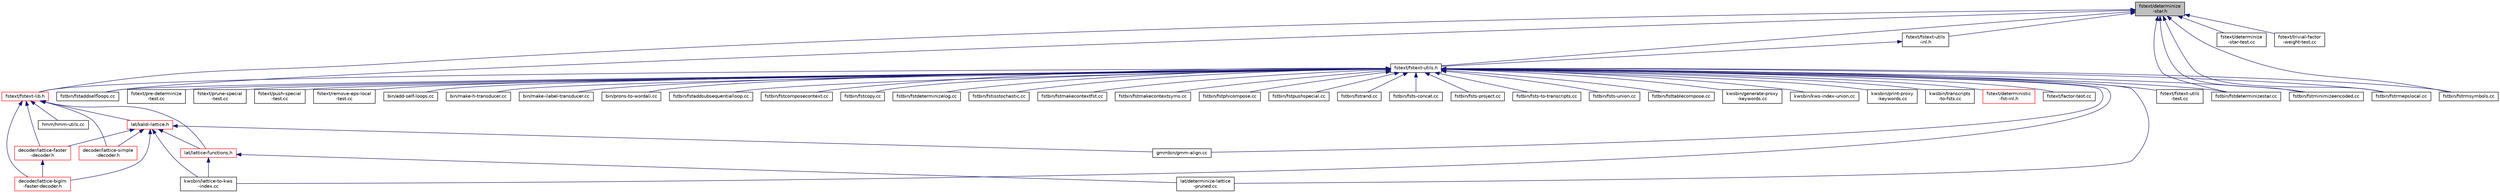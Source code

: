 digraph "fstext/determinize-star.h"
{
  edge [fontname="Helvetica",fontsize="10",labelfontname="Helvetica",labelfontsize="10"];
  node [fontname="Helvetica",fontsize="10",shape=record];
  Node22 [label="fstext/determinize\l-star.h",height=0.2,width=0.4,color="black", fillcolor="grey75", style="filled", fontcolor="black"];
  Node22 -> Node23 [dir="back",color="midnightblue",fontsize="10",style="solid",fontname="Helvetica"];
  Node23 [label="fstext/fstext-utils.h",height=0.2,width=0.4,color="black", fillcolor="white", style="filled",URL="$fstext-utils_8h.html"];
  Node23 -> Node24 [dir="back",color="midnightblue",fontsize="10",style="solid",fontname="Helvetica"];
  Node24 [label="fstext/deterministic\l-fst-inl.h",height=0.2,width=0.4,color="red", fillcolor="white", style="filled",URL="$deterministic-fst-inl_8h.html"];
  Node23 -> Node297 [dir="back",color="midnightblue",fontsize="10",style="solid",fontname="Helvetica"];
  Node297 [label="fstext/factor-test.cc",height=0.2,width=0.4,color="black", fillcolor="white", style="filled",URL="$factor-test_8cc.html"];
  Node23 -> Node29 [dir="back",color="midnightblue",fontsize="10",style="solid",fontname="Helvetica"];
  Node29 [label="fstext/fstext-lib.h",height=0.2,width=0.4,color="red", fillcolor="white", style="filled",URL="$fstext-lib_8h.html"];
  Node29 -> Node30 [dir="back",color="midnightblue",fontsize="10",style="solid",fontname="Helvetica"];
  Node30 [label="lat/kaldi-lattice.h",height=0.2,width=0.4,color="red", fillcolor="white", style="filled",URL="$kaldi-lattice_8h.html"];
  Node30 -> Node87 [dir="back",color="midnightblue",fontsize="10",style="solid",fontname="Helvetica"];
  Node87 [label="decoder/lattice-faster\l-decoder.h",height=0.2,width=0.4,color="red", fillcolor="white", style="filled",URL="$lattice-faster-decoder_8h.html"];
  Node87 -> Node106 [dir="back",color="midnightblue",fontsize="10",style="solid",fontname="Helvetica"];
  Node106 [label="decoder/lattice-biglm\l-faster-decoder.h",height=0.2,width=0.4,color="red", fillcolor="white", style="filled",URL="$lattice-biglm-faster-decoder_8h.html"];
  Node30 -> Node111 [dir="back",color="midnightblue",fontsize="10",style="solid",fontname="Helvetica"];
  Node111 [label="decoder/lattice-simple\l-decoder.h",height=0.2,width=0.4,color="red", fillcolor="white", style="filled",URL="$lattice-simple-decoder_8h.html"];
  Node30 -> Node120 [dir="back",color="midnightblue",fontsize="10",style="solid",fontname="Helvetica"];
  Node120 [label="lat/lattice-functions.h",height=0.2,width=0.4,color="red", fillcolor="white", style="filled",URL="$lattice-functions_8h.html"];
  Node120 -> Node115 [dir="back",color="midnightblue",fontsize="10",style="solid",fontname="Helvetica"];
  Node115 [label="lat/determinize-lattice\l-pruned.cc",height=0.2,width=0.4,color="black", fillcolor="white", style="filled",URL="$determinize-lattice-pruned_8cc.html"];
  Node120 -> Node170 [dir="back",color="midnightblue",fontsize="10",style="solid",fontname="Helvetica"];
  Node170 [label="kwsbin/lattice-to-kws\l-index.cc",height=0.2,width=0.4,color="black", fillcolor="white", style="filled",URL="$lattice-to-kws-index_8cc.html"];
  Node30 -> Node106 [dir="back",color="midnightblue",fontsize="10",style="solid",fontname="Helvetica"];
  Node30 -> Node92 [dir="back",color="midnightblue",fontsize="10",style="solid",fontname="Helvetica"];
  Node92 [label="gmmbin/gmm-align.cc",height=0.2,width=0.4,color="black", fillcolor="white", style="filled",URL="$gmm-align_8cc.html"];
  Node30 -> Node170 [dir="back",color="midnightblue",fontsize="10",style="solid",fontname="Helvetica"];
  Node29 -> Node40 [dir="back",color="midnightblue",fontsize="10",style="solid",fontname="Helvetica"];
  Node40 [label="hmm/hmm-utils.cc",height=0.2,width=0.4,color="black", fillcolor="white", style="filled",URL="$hmm-utils_8cc.html"];
  Node29 -> Node87 [dir="back",color="midnightblue",fontsize="10",style="solid",fontname="Helvetica"];
  Node29 -> Node111 [dir="back",color="midnightblue",fontsize="10",style="solid",fontname="Helvetica"];
  Node29 -> Node120 [dir="back",color="midnightblue",fontsize="10",style="solid",fontname="Helvetica"];
  Node29 -> Node106 [dir="back",color="midnightblue",fontsize="10",style="solid",fontname="Helvetica"];
  Node23 -> Node298 [dir="back",color="midnightblue",fontsize="10",style="solid",fontname="Helvetica"];
  Node298 [label="fstext/fstext-utils\l-test.cc",height=0.2,width=0.4,color="black", fillcolor="white", style="filled",URL="$fstext-utils-test_8cc.html"];
  Node23 -> Node299 [dir="back",color="midnightblue",fontsize="10",style="solid",fontname="Helvetica"];
  Node299 [label="fstext/pre-determinize\l-test.cc",height=0.2,width=0.4,color="black", fillcolor="white", style="filled",URL="$pre-determinize-test_8cc.html"];
  Node23 -> Node300 [dir="back",color="midnightblue",fontsize="10",style="solid",fontname="Helvetica"];
  Node300 [label="fstext/prune-special\l-test.cc",height=0.2,width=0.4,color="black", fillcolor="white", style="filled",URL="$prune-special-test_8cc.html"];
  Node23 -> Node301 [dir="back",color="midnightblue",fontsize="10",style="solid",fontname="Helvetica"];
  Node301 [label="fstext/push-special\l-test.cc",height=0.2,width=0.4,color="black", fillcolor="white", style="filled",URL="$push-special-test_8cc.html"];
  Node23 -> Node302 [dir="back",color="midnightblue",fontsize="10",style="solid",fontname="Helvetica"];
  Node302 [label="fstext/remove-eps-local\l-test.cc",height=0.2,width=0.4,color="black", fillcolor="white", style="filled",URL="$remove-eps-local-test_8cc.html"];
  Node23 -> Node115 [dir="back",color="midnightblue",fontsize="10",style="solid",fontname="Helvetica"];
  Node23 -> Node45 [dir="back",color="midnightblue",fontsize="10",style="solid",fontname="Helvetica"];
  Node45 [label="bin/add-self-loops.cc",height=0.2,width=0.4,color="black", fillcolor="white", style="filled",URL="$add-self-loops_8cc.html"];
  Node23 -> Node55 [dir="back",color="midnightblue",fontsize="10",style="solid",fontname="Helvetica"];
  Node55 [label="bin/make-h-transducer.cc",height=0.2,width=0.4,color="black", fillcolor="white", style="filled",URL="$make-h-transducer_8cc.html"];
  Node23 -> Node56 [dir="back",color="midnightblue",fontsize="10",style="solid",fontname="Helvetica"];
  Node56 [label="bin/make-ilabel-transducer.cc",height=0.2,width=0.4,color="black", fillcolor="white", style="filled",URL="$make-ilabel-transducer_8cc.html"];
  Node23 -> Node61 [dir="back",color="midnightblue",fontsize="10",style="solid",fontname="Helvetica"];
  Node61 [label="bin/prons-to-wordali.cc",height=0.2,width=0.4,color="black", fillcolor="white", style="filled",URL="$prons-to-wordali_8cc.html"];
  Node23 -> Node303 [dir="back",color="midnightblue",fontsize="10",style="solid",fontname="Helvetica"];
  Node303 [label="fstbin/fstaddselfloops.cc",height=0.2,width=0.4,color="black", fillcolor="white", style="filled",URL="$fstaddselfloops_8cc.html"];
  Node23 -> Node289 [dir="back",color="midnightblue",fontsize="10",style="solid",fontname="Helvetica"];
  Node289 [label="fstbin/fstaddsubsequentialloop.cc",height=0.2,width=0.4,color="black", fillcolor="white", style="filled",URL="$fstaddsubsequentialloop_8cc.html"];
  Node23 -> Node288 [dir="back",color="midnightblue",fontsize="10",style="solid",fontname="Helvetica"];
  Node288 [label="fstbin/fstcomposecontext.cc",height=0.2,width=0.4,color="black", fillcolor="white", style="filled",URL="$fstcomposecontext_8cc.html"];
  Node23 -> Node304 [dir="back",color="midnightblue",fontsize="10",style="solid",fontname="Helvetica"];
  Node304 [label="fstbin/fstcopy.cc",height=0.2,width=0.4,color="black", fillcolor="white", style="filled",URL="$fstcopy_8cc.html"];
  Node23 -> Node305 [dir="back",color="midnightblue",fontsize="10",style="solid",fontname="Helvetica"];
  Node305 [label="fstbin/fstdeterminizelog.cc",height=0.2,width=0.4,color="black", fillcolor="white", style="filled",URL="$fstdeterminizelog_8cc.html"];
  Node23 -> Node306 [dir="back",color="midnightblue",fontsize="10",style="solid",fontname="Helvetica"];
  Node306 [label="fstbin/fstdeterminizestar.cc",height=0.2,width=0.4,color="black", fillcolor="white", style="filled",URL="$fstdeterminizestar_8cc.html"];
  Node23 -> Node307 [dir="back",color="midnightblue",fontsize="10",style="solid",fontname="Helvetica"];
  Node307 [label="fstbin/fstisstochastic.cc",height=0.2,width=0.4,color="black", fillcolor="white", style="filled",URL="$fstisstochastic_8cc.html"];
  Node23 -> Node290 [dir="back",color="midnightblue",fontsize="10",style="solid",fontname="Helvetica"];
  Node290 [label="fstbin/fstmakecontextfst.cc",height=0.2,width=0.4,color="black", fillcolor="white", style="filled",URL="$fstmakecontextfst_8cc.html"];
  Node23 -> Node291 [dir="back",color="midnightblue",fontsize="10",style="solid",fontname="Helvetica"];
  Node291 [label="fstbin/fstmakecontextsyms.cc",height=0.2,width=0.4,color="black", fillcolor="white", style="filled",URL="$fstmakecontextsyms_8cc.html"];
  Node23 -> Node308 [dir="back",color="midnightblue",fontsize="10",style="solid",fontname="Helvetica"];
  Node308 [label="fstbin/fstminimizeencoded.cc",height=0.2,width=0.4,color="black", fillcolor="white", style="filled",URL="$fstminimizeencoded_8cc.html"];
  Node23 -> Node309 [dir="back",color="midnightblue",fontsize="10",style="solid",fontname="Helvetica"];
  Node309 [label="fstbin/fstphicompose.cc",height=0.2,width=0.4,color="black", fillcolor="white", style="filled",URL="$fstphicompose_8cc.html"];
  Node23 -> Node310 [dir="back",color="midnightblue",fontsize="10",style="solid",fontname="Helvetica"];
  Node310 [label="fstbin/fstpushspecial.cc",height=0.2,width=0.4,color="black", fillcolor="white", style="filled",URL="$fstpushspecial_8cc.html"];
  Node23 -> Node311 [dir="back",color="midnightblue",fontsize="10",style="solid",fontname="Helvetica"];
  Node311 [label="fstbin/fstrand.cc",height=0.2,width=0.4,color="black", fillcolor="white", style="filled",URL="$fstrand_8cc.html"];
  Node23 -> Node312 [dir="back",color="midnightblue",fontsize="10",style="solid",fontname="Helvetica"];
  Node312 [label="fstbin/fstrmepslocal.cc",height=0.2,width=0.4,color="black", fillcolor="white", style="filled",URL="$fstrmepslocal_8cc.html"];
  Node23 -> Node313 [dir="back",color="midnightblue",fontsize="10",style="solid",fontname="Helvetica"];
  Node313 [label="fstbin/fstrmsymbols.cc",height=0.2,width=0.4,color="black", fillcolor="white", style="filled",URL="$fstrmsymbols_8cc.html"];
  Node23 -> Node314 [dir="back",color="midnightblue",fontsize="10",style="solid",fontname="Helvetica"];
  Node314 [label="fstbin/fsts-concat.cc",height=0.2,width=0.4,color="black", fillcolor="white", style="filled",URL="$fsts-concat_8cc.html"];
  Node23 -> Node315 [dir="back",color="midnightblue",fontsize="10",style="solid",fontname="Helvetica"];
  Node315 [label="fstbin/fsts-project.cc",height=0.2,width=0.4,color="black", fillcolor="white", style="filled",URL="$fsts-project_8cc.html"];
  Node23 -> Node316 [dir="back",color="midnightblue",fontsize="10",style="solid",fontname="Helvetica"];
  Node316 [label="fstbin/fsts-to-transcripts.cc",height=0.2,width=0.4,color="black", fillcolor="white", style="filled",URL="$fsts-to-transcripts_8cc.html"];
  Node23 -> Node317 [dir="back",color="midnightblue",fontsize="10",style="solid",fontname="Helvetica"];
  Node317 [label="fstbin/fsts-union.cc",height=0.2,width=0.4,color="black", fillcolor="white", style="filled",URL="$fsts-union_8cc.html"];
  Node23 -> Node318 [dir="back",color="midnightblue",fontsize="10",style="solid",fontname="Helvetica"];
  Node318 [label="fstbin/fsttablecompose.cc",height=0.2,width=0.4,color="black", fillcolor="white", style="filled",URL="$fsttablecompose_8cc.html"];
  Node23 -> Node92 [dir="back",color="midnightblue",fontsize="10",style="solid",fontname="Helvetica"];
  Node23 -> Node319 [dir="back",color="midnightblue",fontsize="10",style="solid",fontname="Helvetica"];
  Node319 [label="kwsbin/generate-proxy\l-keywords.cc",height=0.2,width=0.4,color="black", fillcolor="white", style="filled",URL="$generate-proxy-keywords_8cc.html"];
  Node23 -> Node320 [dir="back",color="midnightblue",fontsize="10",style="solid",fontname="Helvetica"];
  Node320 [label="kwsbin/kws-index-union.cc",height=0.2,width=0.4,color="black", fillcolor="white", style="filled",URL="$kws-index-union_8cc.html"];
  Node23 -> Node170 [dir="back",color="midnightblue",fontsize="10",style="solid",fontname="Helvetica"];
  Node23 -> Node321 [dir="back",color="midnightblue",fontsize="10",style="solid",fontname="Helvetica"];
  Node321 [label="kwsbin/print-proxy\l-keywords.cc",height=0.2,width=0.4,color="black", fillcolor="white", style="filled",URL="$print-proxy-keywords_8cc.html"];
  Node23 -> Node322 [dir="back",color="midnightblue",fontsize="10",style="solid",fontname="Helvetica"];
  Node322 [label="kwsbin/transcripts\l-to-fsts.cc",height=0.2,width=0.4,color="black", fillcolor="white", style="filled",URL="$transcripts-to-fsts_8cc.html"];
  Node22 -> Node323 [dir="back",color="midnightblue",fontsize="10",style="solid",fontname="Helvetica"];
  Node323 [label="fstext/fstext-utils\l-inl.h",height=0.2,width=0.4,color="black", fillcolor="white", style="filled",URL="$fstext-utils-inl_8h.html"];
  Node323 -> Node23 [dir="back",color="midnightblue",fontsize="10",style="solid",fontname="Helvetica"];
  Node22 -> Node324 [dir="back",color="midnightblue",fontsize="10",style="solid",fontname="Helvetica"];
  Node324 [label="fstext/determinize\l-star-test.cc",height=0.2,width=0.4,color="black", fillcolor="white", style="filled",URL="$determinize-star-test_8cc.html"];
  Node22 -> Node29 [dir="back",color="midnightblue",fontsize="10",style="solid",fontname="Helvetica"];
  Node22 -> Node325 [dir="back",color="midnightblue",fontsize="10",style="solid",fontname="Helvetica"];
  Node325 [label="fstext/trivial-factor\l-weight-test.cc",height=0.2,width=0.4,color="black", fillcolor="white", style="filled",URL="$trivial-factor-weight-test_8cc.html"];
  Node22 -> Node303 [dir="back",color="midnightblue",fontsize="10",style="solid",fontname="Helvetica"];
  Node22 -> Node306 [dir="back",color="midnightblue",fontsize="10",style="solid",fontname="Helvetica"];
  Node22 -> Node308 [dir="back",color="midnightblue",fontsize="10",style="solid",fontname="Helvetica"];
  Node22 -> Node312 [dir="back",color="midnightblue",fontsize="10",style="solid",fontname="Helvetica"];
  Node22 -> Node313 [dir="back",color="midnightblue",fontsize="10",style="solid",fontname="Helvetica"];
}

